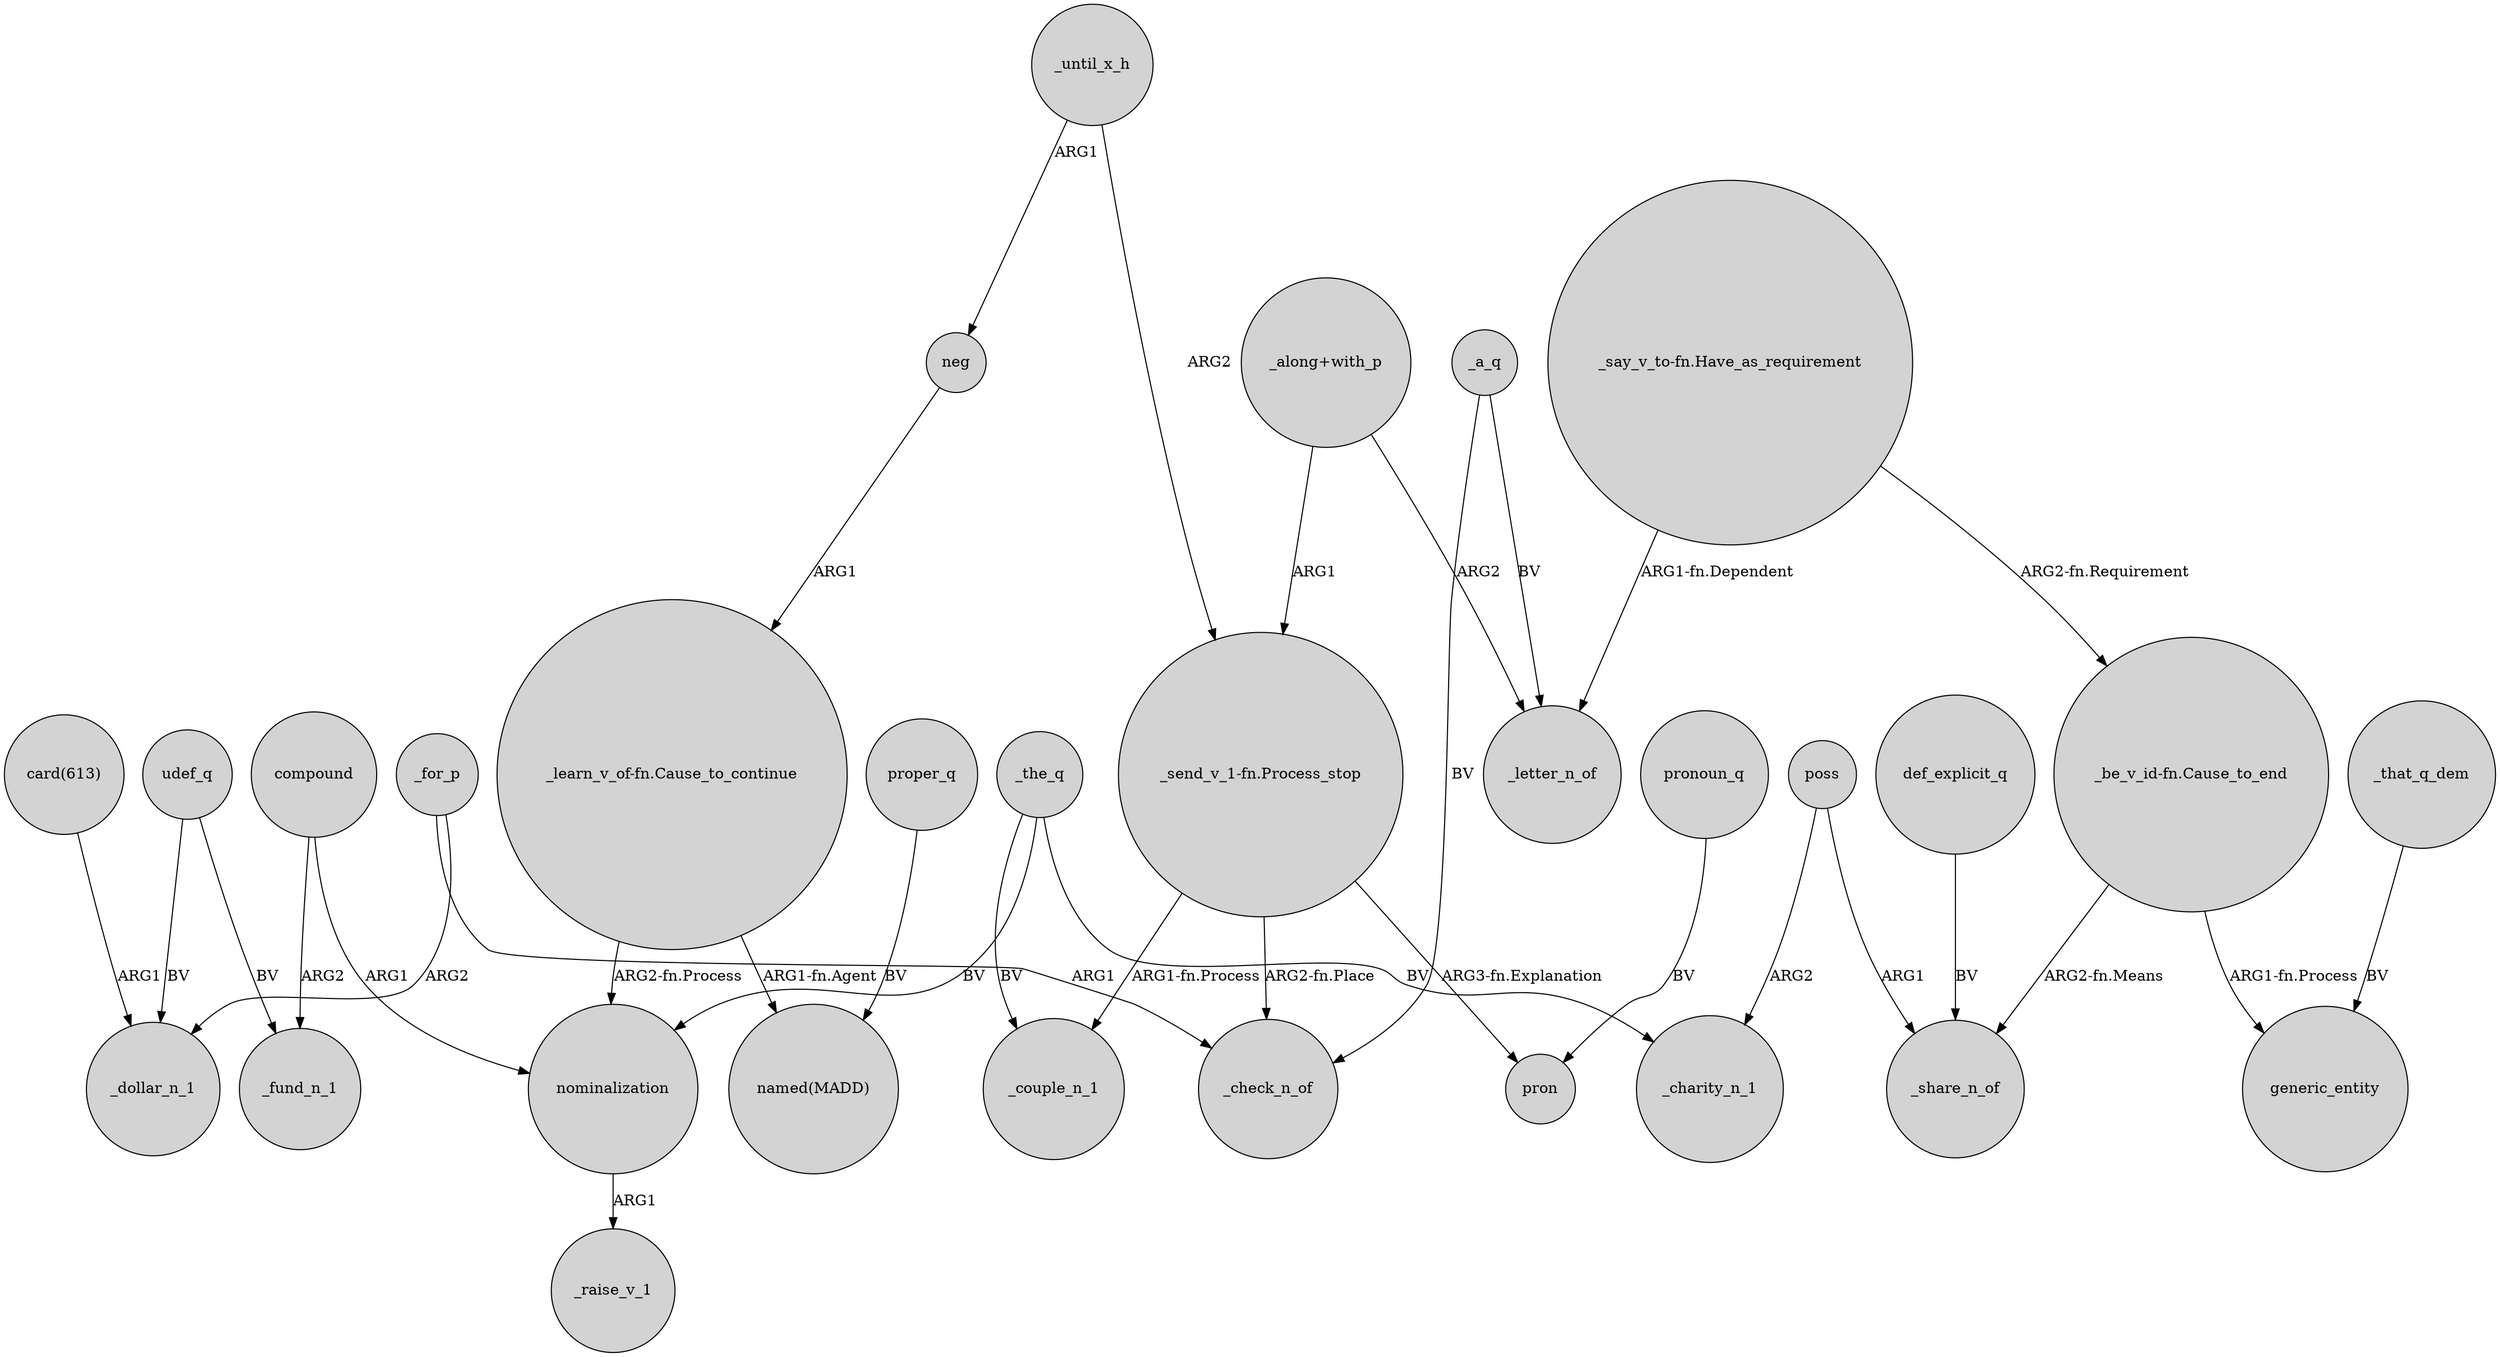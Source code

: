 digraph {
	node [shape=circle style=filled]
	_the_q -> nominalization [label=BV]
	compound -> _fund_n_1 [label=ARG2]
	_a_q -> _check_n_of [label=BV]
	udef_q -> _fund_n_1 [label=BV]
	def_explicit_q -> _share_n_of [label=BV]
	"_be_v_id-fn.Cause_to_end" -> _share_n_of [label="ARG2-fn.Means"]
	_the_q -> _charity_n_1 [label=BV]
	"card(613)" -> _dollar_n_1 [label=ARG1]
	_until_x_h -> "_send_v_1-fn.Process_stop" [label=ARG2]
	"_send_v_1-fn.Process_stop" -> pron [label="ARG3-fn.Explanation"]
	_a_q -> _letter_n_of [label=BV]
	_the_q -> _couple_n_1 [label=BV]
	"_say_v_to-fn.Have_as_requirement" -> "_be_v_id-fn.Cause_to_end" [label="ARG2-fn.Requirement"]
	pronoun_q -> pron [label=BV]
	compound -> nominalization [label=ARG1]
	"_along+with_p" -> "_send_v_1-fn.Process_stop" [label=ARG1]
	_for_p -> _check_n_of [label=ARG1]
	"_learn_v_of-fn.Cause_to_continue" -> "named(MADD)" [label="ARG1-fn.Agent"]
	poss -> _share_n_of [label=ARG1]
	_for_p -> _dollar_n_1 [label=ARG2]
	"_be_v_id-fn.Cause_to_end" -> generic_entity [label="ARG1-fn.Process"]
	udef_q -> _dollar_n_1 [label=BV]
	"_along+with_p" -> _letter_n_of [label=ARG2]
	nominalization -> _raise_v_1 [label=ARG1]
	"_learn_v_of-fn.Cause_to_continue" -> nominalization [label="ARG2-fn.Process"]
	proper_q -> "named(MADD)" [label=BV]
	_that_q_dem -> generic_entity [label=BV]
	"_send_v_1-fn.Process_stop" -> _check_n_of [label="ARG2-fn.Place"]
	neg -> "_learn_v_of-fn.Cause_to_continue" [label=ARG1]
	"_send_v_1-fn.Process_stop" -> _couple_n_1 [label="ARG1-fn.Process"]
	poss -> _charity_n_1 [label=ARG2]
	"_say_v_to-fn.Have_as_requirement" -> _letter_n_of [label="ARG1-fn.Dependent"]
	_until_x_h -> neg [label=ARG1]
}
